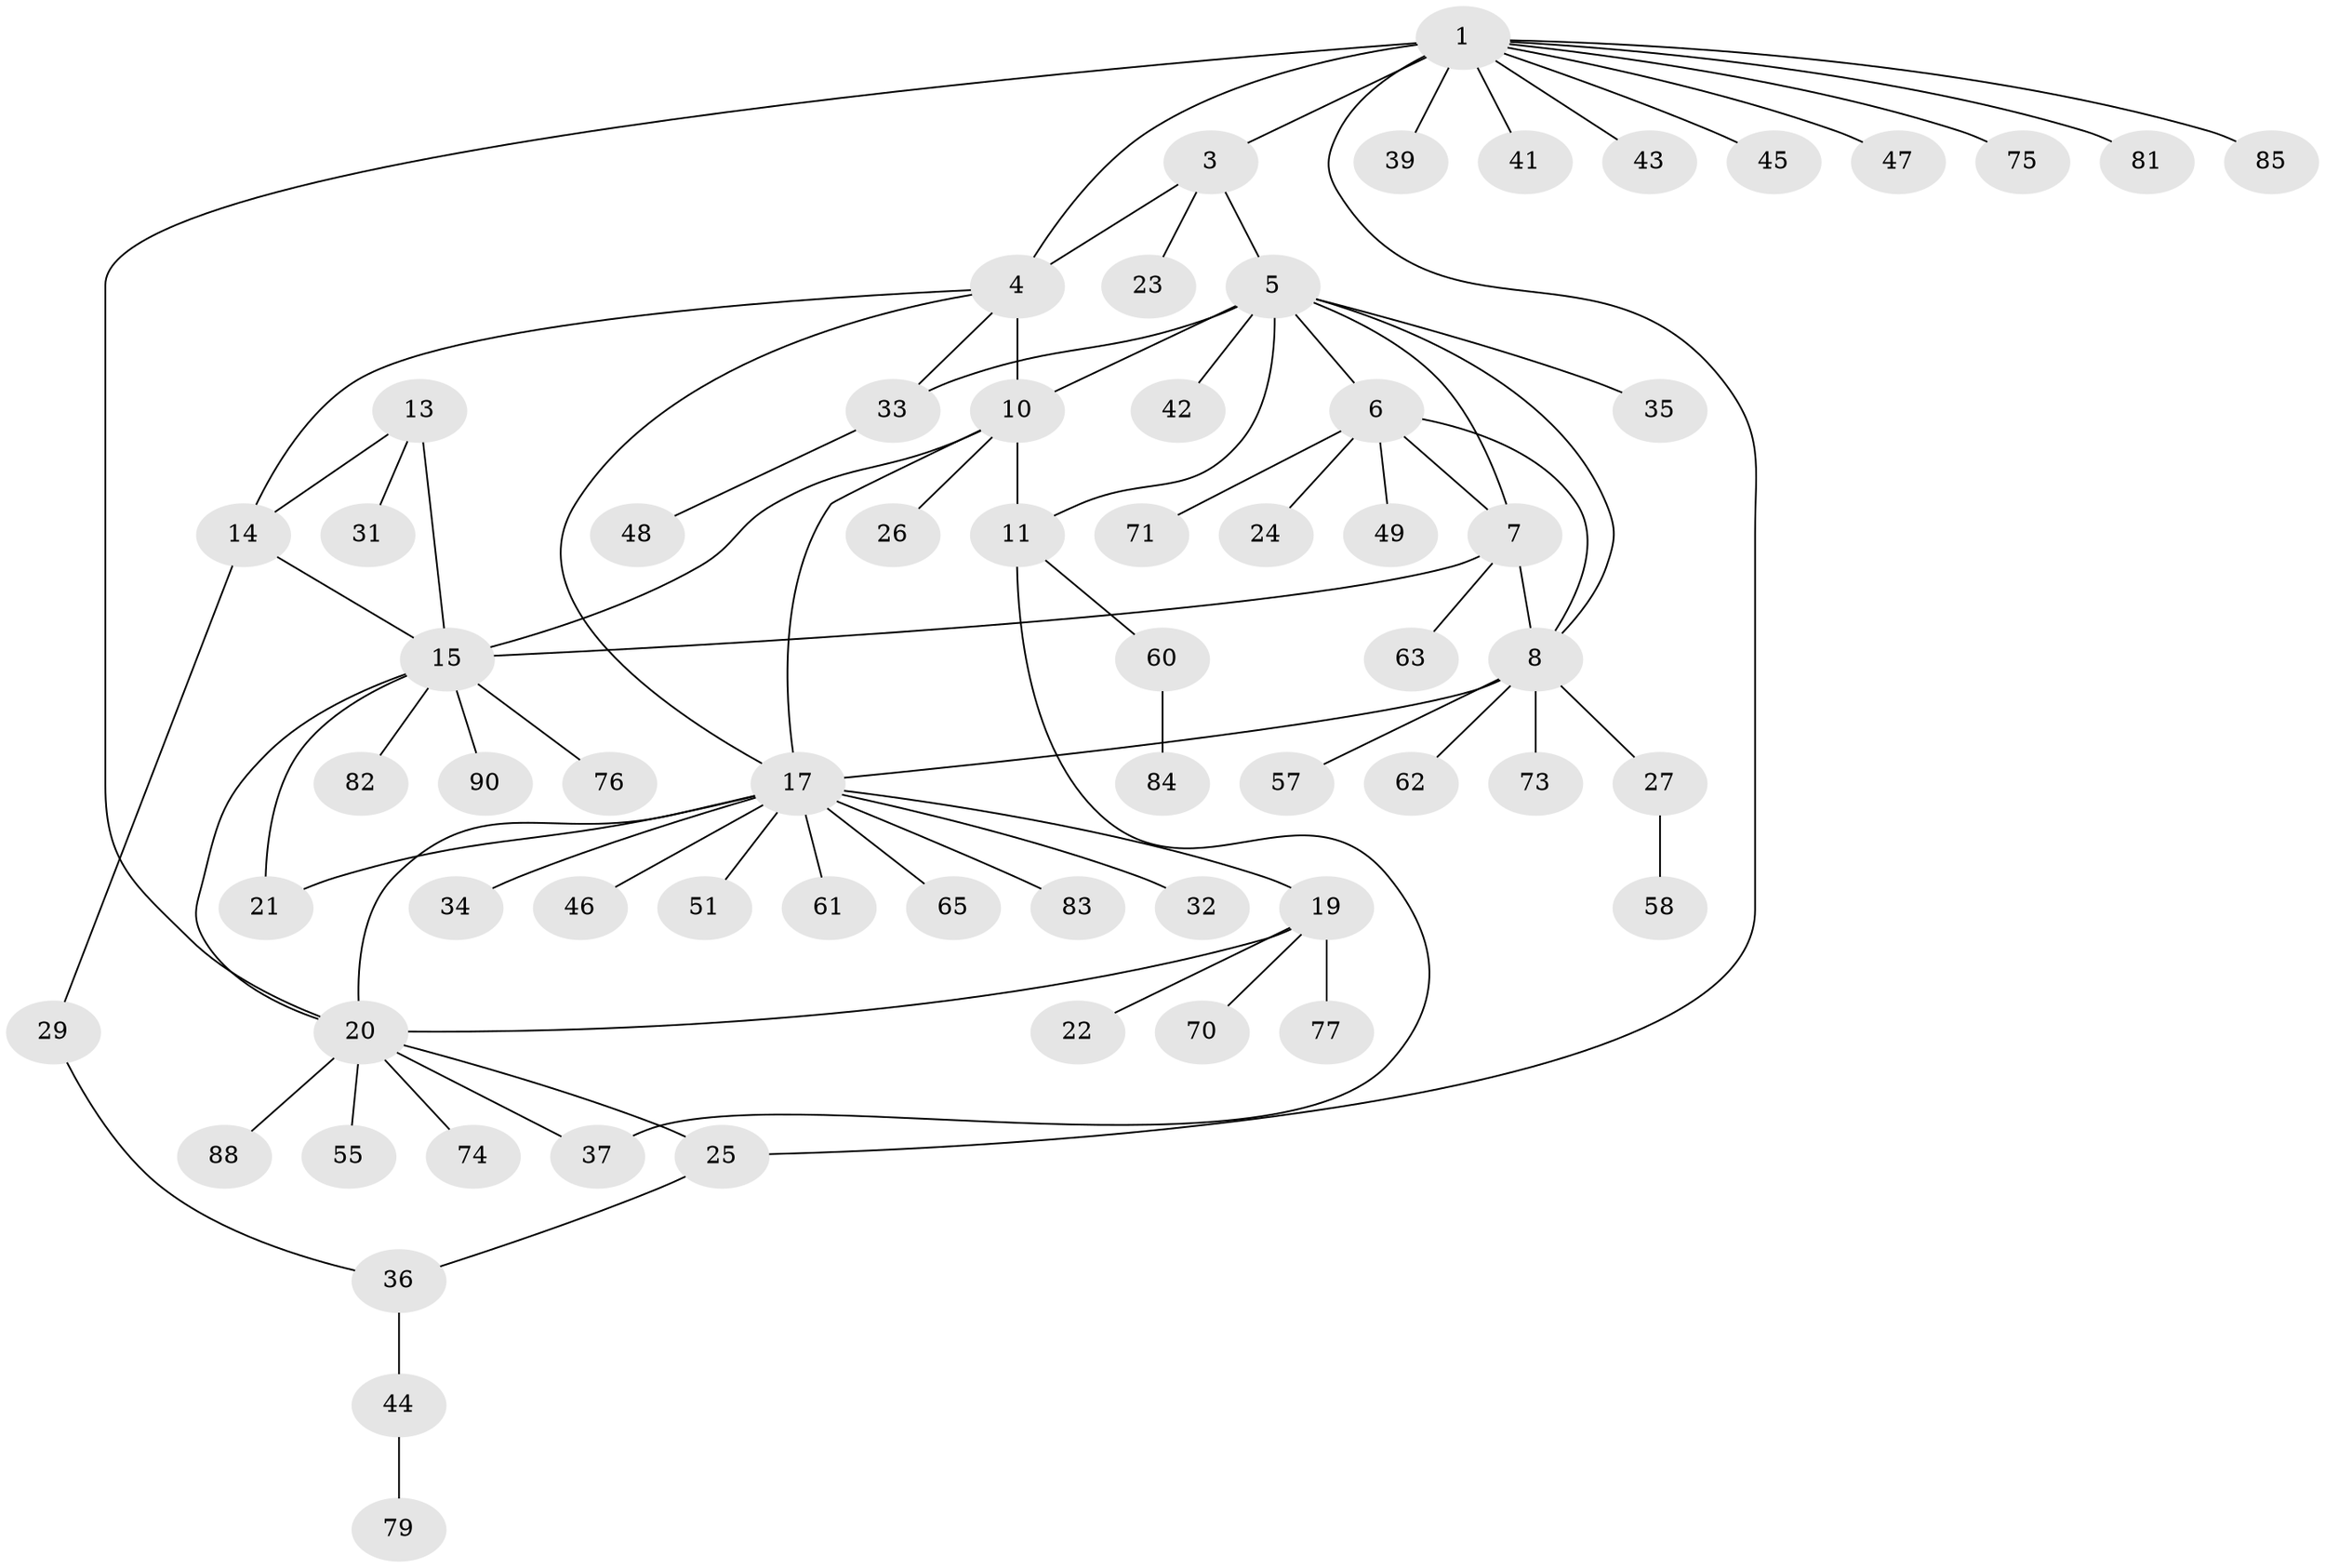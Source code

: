 // Generated by graph-tools (version 1.1) at 2025/52/02/27/25 19:52:15]
// undirected, 64 vertices, 82 edges
graph export_dot {
graph [start="1"]
  node [color=gray90,style=filled];
  1 [super="+2"];
  3 [super="+67"];
  4 [super="+89"];
  5 [super="+9"];
  6 [super="+30"];
  7 [super="+54"];
  8 [super="+50"];
  10 [super="+12"];
  11;
  13 [super="+38"];
  14 [super="+64"];
  15 [super="+16"];
  17 [super="+18"];
  19 [super="+53"];
  20 [super="+59"];
  21;
  22;
  23 [super="+28"];
  24 [super="+69"];
  25;
  26;
  27;
  29;
  31;
  32;
  33 [super="+40"];
  34;
  35;
  36 [super="+52"];
  37 [super="+68"];
  39;
  41;
  42 [super="+87"];
  43;
  44 [super="+56"];
  45;
  46;
  47;
  48;
  49;
  51;
  55 [super="+86"];
  57 [super="+66"];
  58;
  60 [super="+78"];
  61;
  62;
  63 [super="+80"];
  65;
  70 [super="+72"];
  71;
  73;
  74;
  75;
  76;
  77;
  79;
  81;
  82;
  83;
  84;
  85;
  88;
  90;
  1 -- 3 [weight=2];
  1 -- 4 [weight=2];
  1 -- 41;
  1 -- 43;
  1 -- 45;
  1 -- 85;
  1 -- 39;
  1 -- 75;
  1 -- 47;
  1 -- 81;
  1 -- 20;
  1 -- 25;
  3 -- 4;
  3 -- 5;
  3 -- 23;
  4 -- 10;
  4 -- 14;
  4 -- 33;
  4 -- 17;
  5 -- 6;
  5 -- 7;
  5 -- 8;
  5 -- 42;
  5 -- 33;
  5 -- 35;
  5 -- 10 [weight=2];
  5 -- 11;
  6 -- 7;
  6 -- 8;
  6 -- 24;
  6 -- 49;
  6 -- 71;
  7 -- 8;
  7 -- 15;
  7 -- 63;
  8 -- 17;
  8 -- 27;
  8 -- 57;
  8 -- 73;
  8 -- 62;
  10 -- 11 [weight=2];
  10 -- 26;
  10 -- 17;
  10 -- 15;
  11 -- 37;
  11 -- 60;
  13 -- 14;
  13 -- 15 [weight=2];
  13 -- 31;
  14 -- 15 [weight=2];
  14 -- 29;
  15 -- 21;
  15 -- 76;
  15 -- 82;
  15 -- 20;
  15 -- 90;
  17 -- 19 [weight=2];
  17 -- 20 [weight=2];
  17 -- 21;
  17 -- 34;
  17 -- 46;
  17 -- 51;
  17 -- 65;
  17 -- 83;
  17 -- 32;
  17 -- 61;
  19 -- 20;
  19 -- 22;
  19 -- 70;
  19 -- 77;
  20 -- 25;
  20 -- 37;
  20 -- 55;
  20 -- 74;
  20 -- 88;
  25 -- 36;
  27 -- 58;
  29 -- 36;
  33 -- 48;
  36 -- 44;
  44 -- 79;
  60 -- 84;
}
